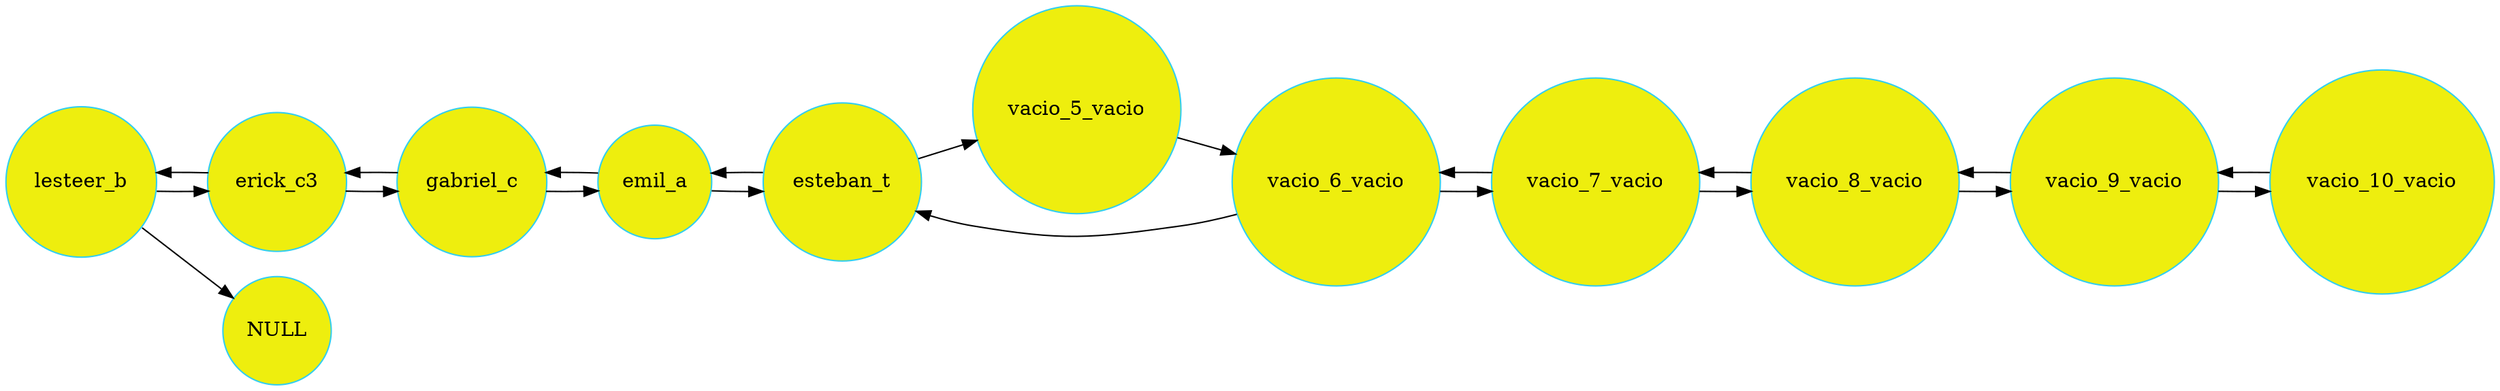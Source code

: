 digraph G
{
        node[shape = circle]
        node[style = filled]
        node[fillcolor = "#EEEEE"]
        node[color = "#EEEEE"]
        node[color = "#31CEF0"]
lesteer_b->erick_c3->gabriel_c->emil_a->esteban_t->vacio_5_vacio->vacio_6_vacio->vacio_7_vacio->vacio_8_vacio->vacio_9_vacio->vacio_10_vacio->vacio_9_vacio->vacio_8_vacio->vacio_7_vacio->vacio_6_vacio->esteban_t->emil_a->gabriel_c->erick_c3->lesteer_b->NULL
rankdir = LR;
}
